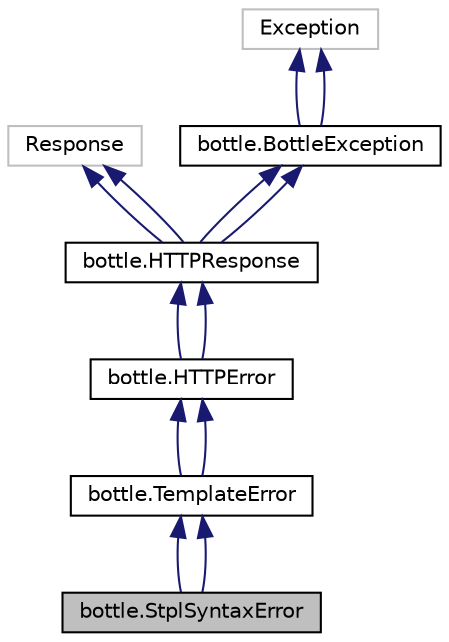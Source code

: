 digraph "bottle.StplSyntaxError"
{
 // LATEX_PDF_SIZE
  edge [fontname="Helvetica",fontsize="10",labelfontname="Helvetica",labelfontsize="10"];
  node [fontname="Helvetica",fontsize="10",shape=record];
  Node1 [label="bottle.StplSyntaxError",height=0.2,width=0.4,color="black", fillcolor="grey75", style="filled", fontcolor="black",tooltip=" "];
  Node2 -> Node1 [dir="back",color="midnightblue",fontsize="10",style="solid"];
  Node2 [label="bottle.TemplateError",height=0.2,width=0.4,color="black", fillcolor="white", style="filled",URL="$classbottle_1_1TemplateError.html",tooltip=" "];
  Node3 -> Node2 [dir="back",color="midnightblue",fontsize="10",style="solid"];
  Node3 [label="bottle.HTTPError",height=0.2,width=0.4,color="black", fillcolor="white", style="filled",URL="$classbottle_1_1HTTPError.html",tooltip=" "];
  Node4 -> Node3 [dir="back",color="midnightblue",fontsize="10",style="solid"];
  Node4 [label="bottle.HTTPResponse",height=0.2,width=0.4,color="black", fillcolor="white", style="filled",URL="$classbottle_1_1HTTPResponse.html",tooltip=" "];
  Node5 -> Node4 [dir="back",color="midnightblue",fontsize="10",style="solid"];
  Node5 [label="Response",height=0.2,width=0.4,color="grey75", fillcolor="white", style="filled",tooltip=" "];
  Node6 -> Node4 [dir="back",color="midnightblue",fontsize="10",style="solid"];
  Node6 [label="bottle.BottleException",height=0.2,width=0.4,color="black", fillcolor="white", style="filled",URL="$classbottle_1_1BottleException.html",tooltip=" "];
  Node7 -> Node6 [dir="back",color="midnightblue",fontsize="10",style="solid"];
  Node7 [label="Exception",height=0.2,width=0.4,color="grey75", fillcolor="white", style="filled",tooltip=" "];
  Node7 -> Node6 [dir="back",color="midnightblue",fontsize="10",style="solid"];
  Node5 -> Node4 [dir="back",color="midnightblue",fontsize="10",style="solid"];
  Node6 -> Node4 [dir="back",color="midnightblue",fontsize="10",style="solid"];
  Node4 -> Node3 [dir="back",color="midnightblue",fontsize="10",style="solid"];
  Node3 -> Node2 [dir="back",color="midnightblue",fontsize="10",style="solid"];
  Node2 -> Node1 [dir="back",color="midnightblue",fontsize="10",style="solid"];
}
